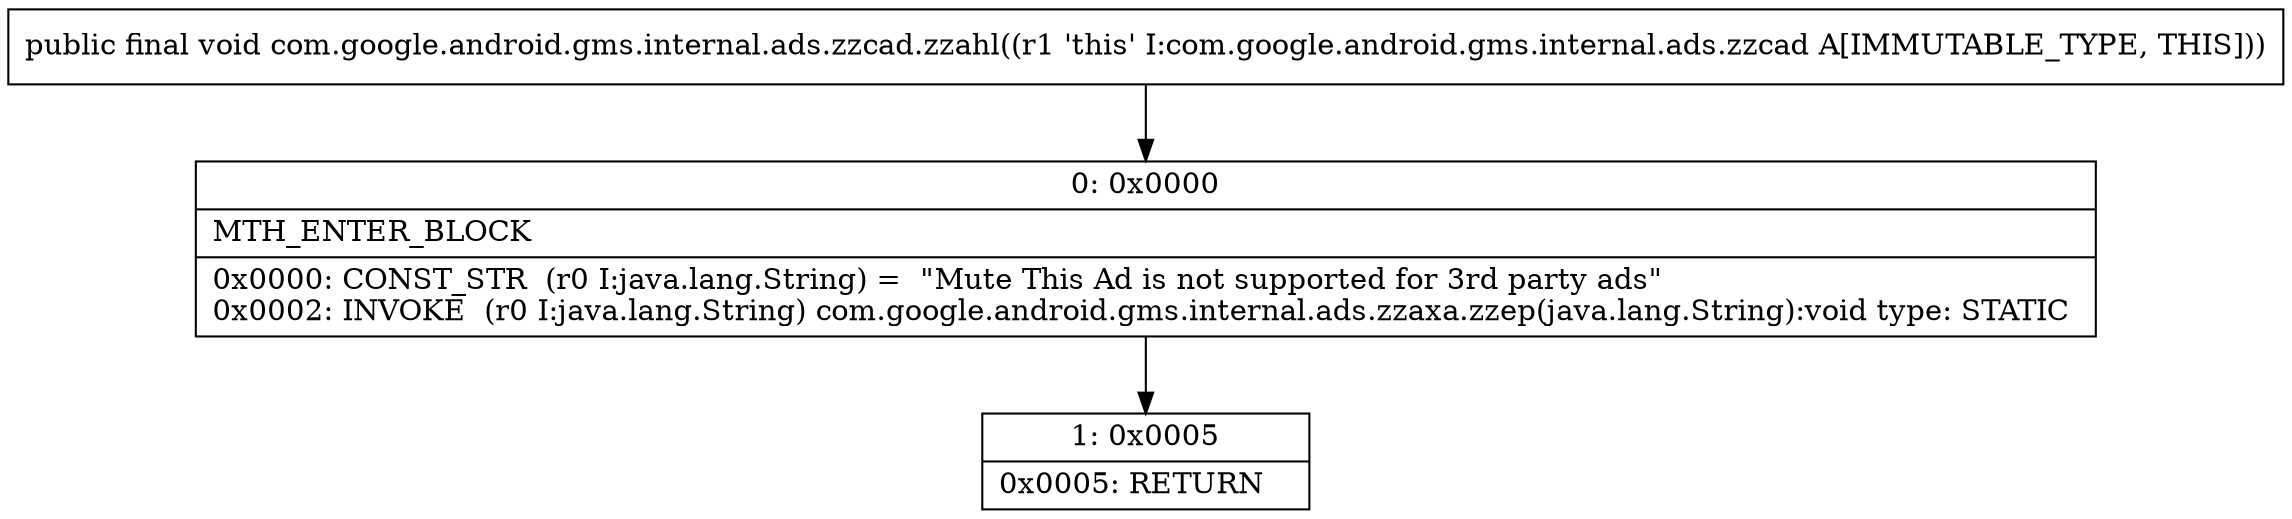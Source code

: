 digraph "CFG forcom.google.android.gms.internal.ads.zzcad.zzahl()V" {
Node_0 [shape=record,label="{0\:\ 0x0000|MTH_ENTER_BLOCK\l|0x0000: CONST_STR  (r0 I:java.lang.String) =  \"Mute This Ad is not supported for 3rd party ads\" \l0x0002: INVOKE  (r0 I:java.lang.String) com.google.android.gms.internal.ads.zzaxa.zzep(java.lang.String):void type: STATIC \l}"];
Node_1 [shape=record,label="{1\:\ 0x0005|0x0005: RETURN   \l}"];
MethodNode[shape=record,label="{public final void com.google.android.gms.internal.ads.zzcad.zzahl((r1 'this' I:com.google.android.gms.internal.ads.zzcad A[IMMUTABLE_TYPE, THIS])) }"];
MethodNode -> Node_0;
Node_0 -> Node_1;
}

